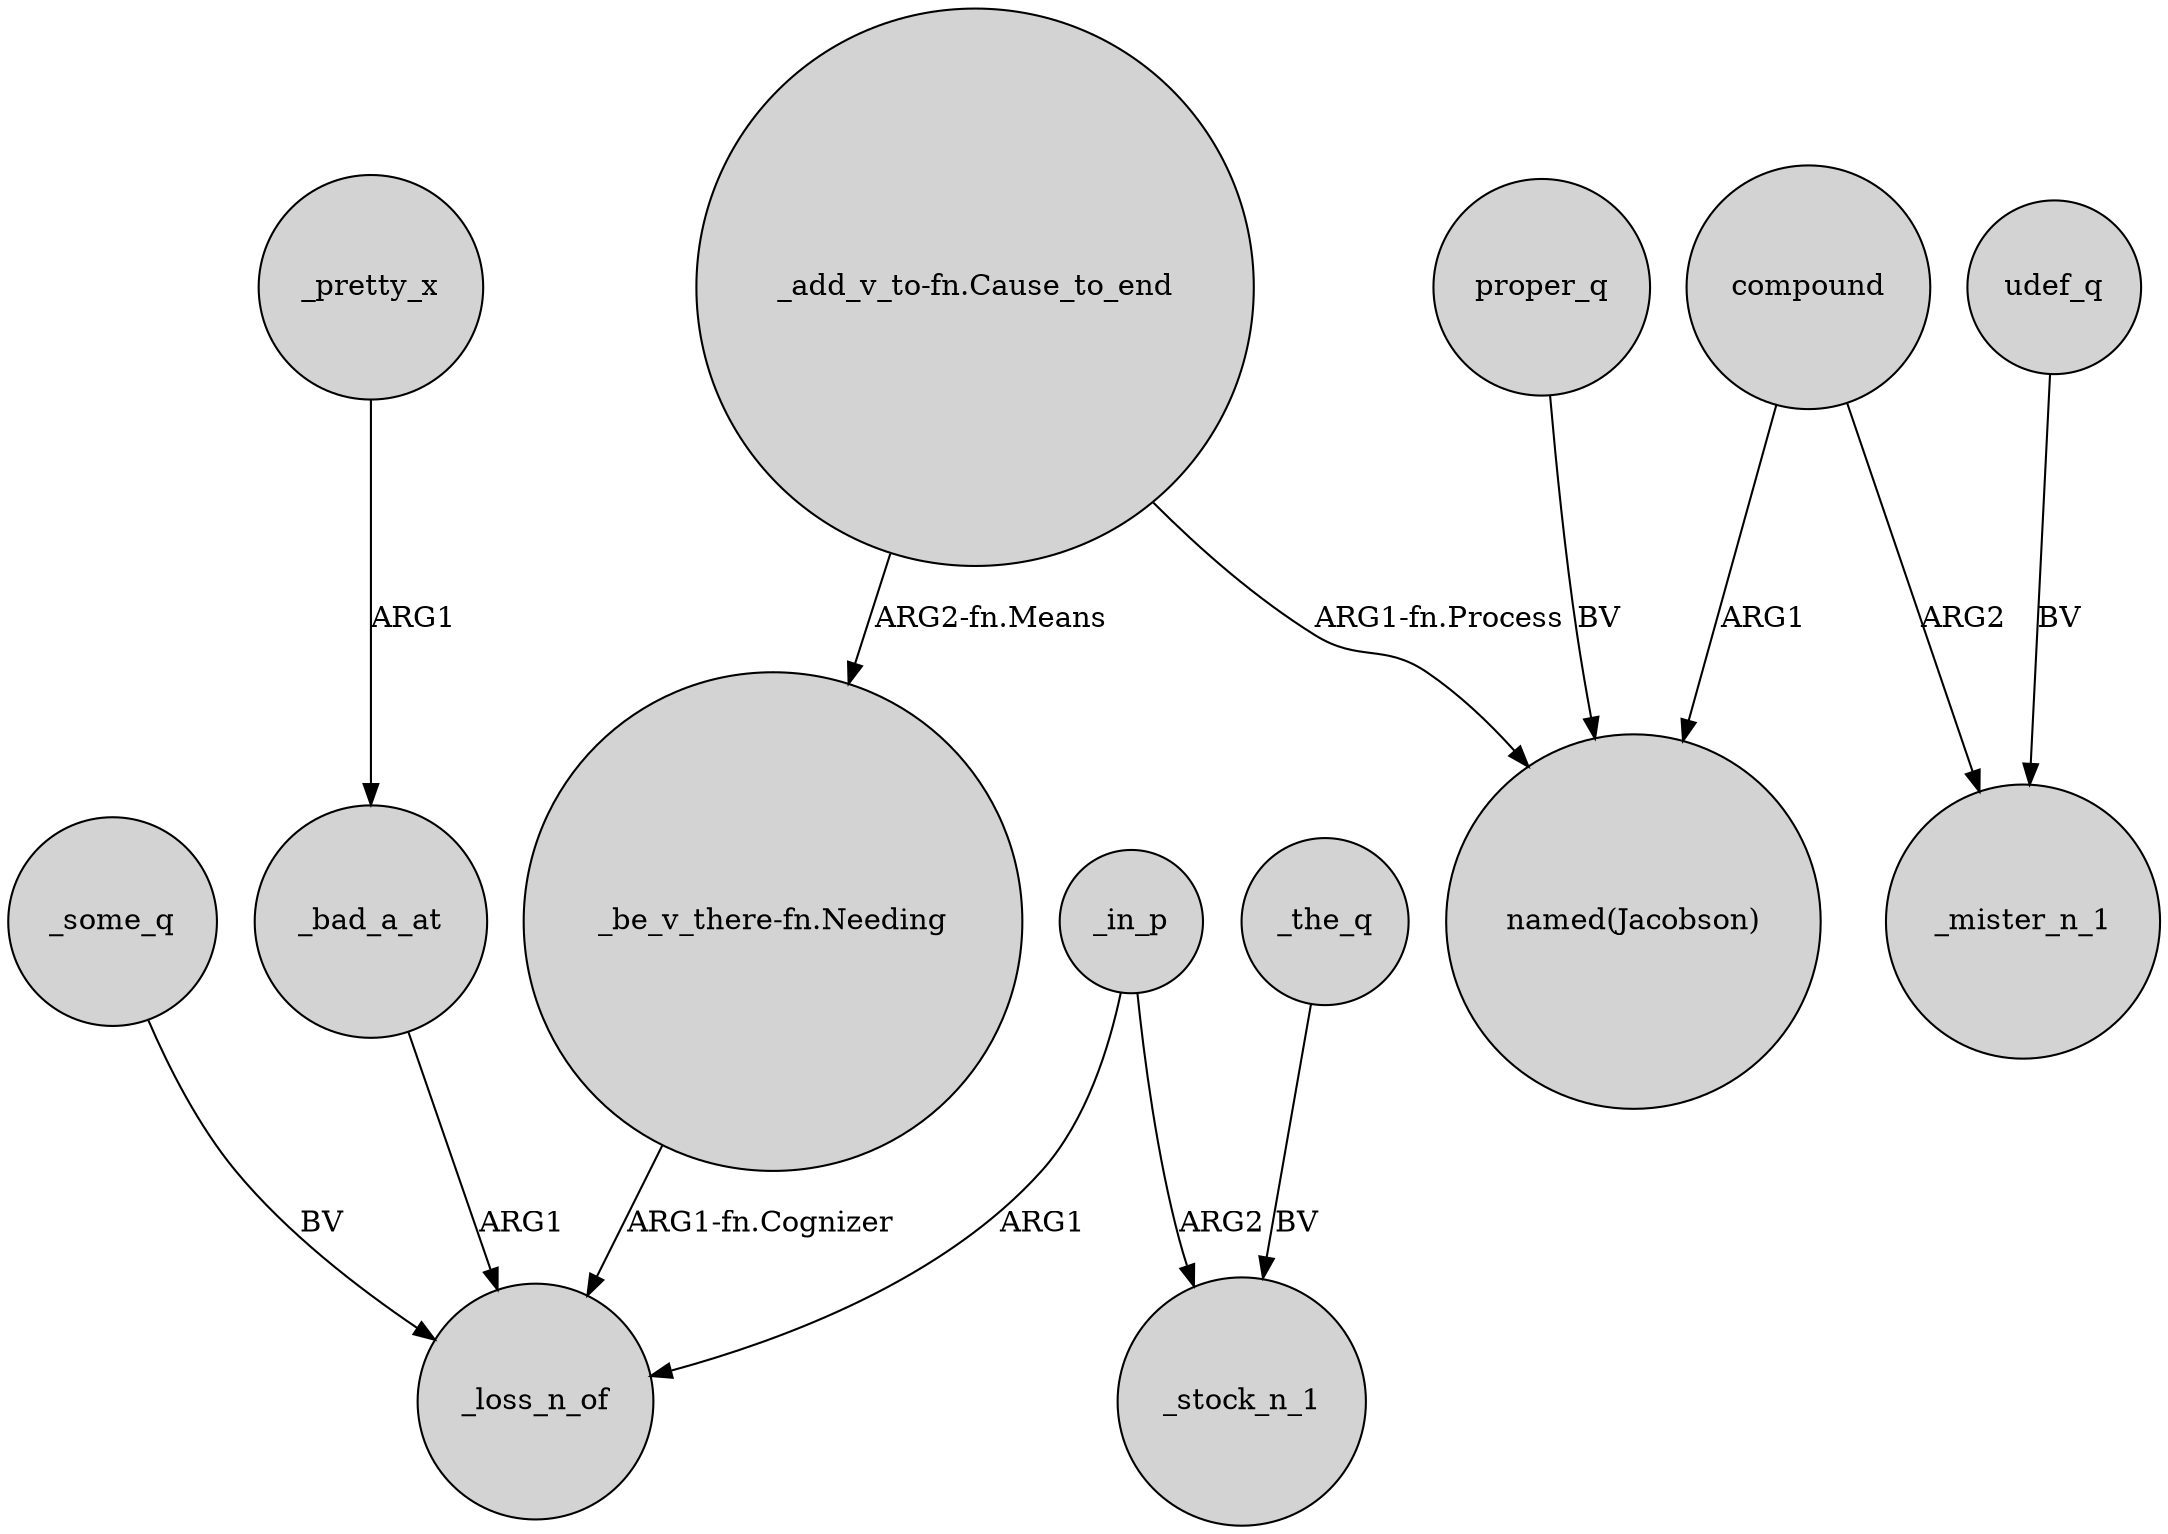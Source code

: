 digraph {
	node [shape=circle style=filled]
	_some_q -> _loss_n_of [label=BV]
	_pretty_x -> _bad_a_at [label=ARG1]
	compound -> "named(Jacobson)" [label=ARG1]
	_in_p -> _stock_n_1 [label=ARG2]
	_in_p -> _loss_n_of [label=ARG1]
	compound -> _mister_n_1 [label=ARG2]
	_the_q -> _stock_n_1 [label=BV]
	udef_q -> _mister_n_1 [label=BV]
	"_add_v_to-fn.Cause_to_end" -> "_be_v_there-fn.Needing" [label="ARG2-fn.Means"]
	"_be_v_there-fn.Needing" -> _loss_n_of [label="ARG1-fn.Cognizer"]
	"_add_v_to-fn.Cause_to_end" -> "named(Jacobson)" [label="ARG1-fn.Process"]
	proper_q -> "named(Jacobson)" [label=BV]
	_bad_a_at -> _loss_n_of [label=ARG1]
}
